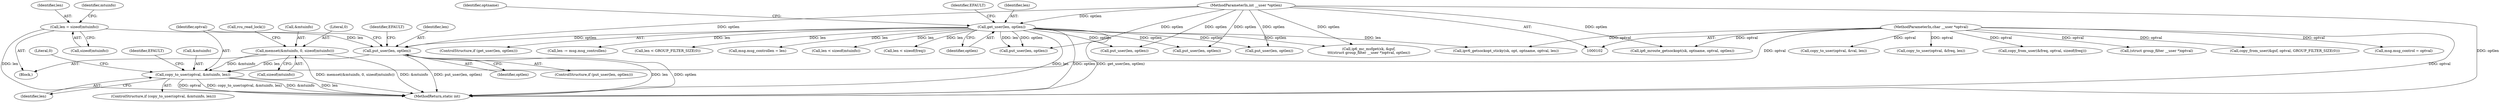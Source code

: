 digraph "0_linux_45f6fad84cc305103b28d73482b344d7f5b76f39_10@API" {
"1000750" [label="(Call,copy_to_user(optval, &mtuinfo, len))"];
"1000106" [label="(MethodParameterIn,char __user *optval)"];
"1000714" [label="(Call,memset(&mtuinfo, 0, sizeof(mtuinfo)))"];
"1000743" [label="(Call,put_user(len, optlen))"];
"1000710" [label="(Call,len = sizeof(mtuinfo))"];
"1000127" [label="(Call,get_user(len, optlen))"];
"1000107" [label="(MethodParameterIn,int __user *optlen)"];
"1000757" [label="(Identifier,EFAULT)"];
"1000754" [label="(Identifier,len)"];
"1000759" [label="(Literal,0)"];
"1000742" [label="(ControlStructure,if (put_user(len, optlen)))"];
"1000710" [label="(Call,len = sizeof(mtuinfo))"];
"1000106" [label="(MethodParameterIn,char __user *optval)"];
"1000126" [label="(ControlStructure,if (get_user(len, optlen)))"];
"1000751" [label="(Identifier,optval)"];
"1001029" [label="(Call,copy_to_user(optval, &val, len))"];
"1000178" [label="(Call,len < GROUP_FILTER_SIZE(0))"];
"1000718" [label="(Call,sizeof(mtuinfo))"];
"1000743" [label="(Call,put_user(len, optlen))"];
"1000749" [label="(ControlStructure,if (copy_to_user(optval, &mtuinfo, len)))"];
"1000748" [label="(Identifier,EFAULT)"];
"1000477" [label="(Call,put_user(len, optlen))"];
"1000471" [label="(Call,len -= msg.msg_controllen)"];
"1000937" [label="(Call,put_user(len, optlen))"];
"1000944" [label="(Call,copy_to_user(optval, &freq, len))"];
"1000890" [label="(Call,copy_from_user(&freq, optval, sizeof(freq)))"];
"1000214" [label="(Call,(struct group_filter __user *)optval)"];
"1000240" [label="(Call,msg.msg_controllen = len)"];
"1000235" [label="(Call,msg.msg_control = optval)"];
"1000750" [label="(Call,copy_to_user(optval, &mtuinfo, len))"];
"1000720" [label="(Call,rcu_read_lock())"];
"1000715" [label="(Call,&mtuinfo)"];
"1000712" [label="(Call,sizeof(mtuinfo))"];
"1000134" [label="(Identifier,optname)"];
"1000703" [label="(Call,len < sizeof(mtuinfo))"];
"1001039" [label="(MethodReturn,static int)"];
"1000596" [label="(Call,ipv6_getsockopt_sticky(sk, opt, optname, optval, len))"];
"1000107" [label="(MethodParameterIn,int __user *optlen)"];
"1000121" [label="(Call,ip6_mroute_getsockopt(sk, optname, optval, optlen))"];
"1000745" [label="(Identifier,optlen)"];
"1000882" [label="(Call,len < sizeof(freq))"];
"1000711" [label="(Identifier,len)"];
"1000611" [label="(Call,put_user(len, optlen))"];
"1000714" [label="(Call,memset(&mtuinfo, 0, sizeof(mtuinfo)))"];
"1000186" [label="(Call,copy_from_user(&gsf, optval, GROUP_FILTER_SIZE(0)))"];
"1001022" [label="(Call,put_user(len, optlen))"];
"1000699" [label="(Block,)"];
"1000716" [label="(Identifier,mtuinfo)"];
"1000129" [label="(Identifier,optlen)"];
"1000752" [label="(Call,&mtuinfo)"];
"1000127" [label="(Call,get_user(len, optlen))"];
"1000717" [label="(Literal,0)"];
"1000132" [label="(Identifier,EFAULT)"];
"1000128" [label="(Identifier,len)"];
"1000744" [label="(Identifier,len)"];
"1000210" [label="(Call,ip6_mc_msfget(sk, &gsf,\n\t\t\t(struct group_filter __user *)optval, optlen))"];
"1000750" -> "1000749"  [label="AST: "];
"1000750" -> "1000754"  [label="CFG: "];
"1000751" -> "1000750"  [label="AST: "];
"1000752" -> "1000750"  [label="AST: "];
"1000754" -> "1000750"  [label="AST: "];
"1000757" -> "1000750"  [label="CFG: "];
"1000759" -> "1000750"  [label="CFG: "];
"1000750" -> "1001039"  [label="DDG: len"];
"1000750" -> "1001039"  [label="DDG: optval"];
"1000750" -> "1001039"  [label="DDG: copy_to_user(optval, &mtuinfo, len)"];
"1000750" -> "1001039"  [label="DDG: &mtuinfo"];
"1000106" -> "1000750"  [label="DDG: optval"];
"1000714" -> "1000750"  [label="DDG: &mtuinfo"];
"1000743" -> "1000750"  [label="DDG: len"];
"1000106" -> "1000102"  [label="AST: "];
"1000106" -> "1001039"  [label="DDG: optval"];
"1000106" -> "1000121"  [label="DDG: optval"];
"1000106" -> "1000186"  [label="DDG: optval"];
"1000106" -> "1000214"  [label="DDG: optval"];
"1000106" -> "1000235"  [label="DDG: optval"];
"1000106" -> "1000596"  [label="DDG: optval"];
"1000106" -> "1000890"  [label="DDG: optval"];
"1000106" -> "1000944"  [label="DDG: optval"];
"1000106" -> "1001029"  [label="DDG: optval"];
"1000714" -> "1000699"  [label="AST: "];
"1000714" -> "1000718"  [label="CFG: "];
"1000715" -> "1000714"  [label="AST: "];
"1000717" -> "1000714"  [label="AST: "];
"1000718" -> "1000714"  [label="AST: "];
"1000720" -> "1000714"  [label="CFG: "];
"1000714" -> "1001039"  [label="DDG: memset(&mtuinfo, 0, sizeof(mtuinfo))"];
"1000714" -> "1001039"  [label="DDG: &mtuinfo"];
"1000743" -> "1000742"  [label="AST: "];
"1000743" -> "1000745"  [label="CFG: "];
"1000744" -> "1000743"  [label="AST: "];
"1000745" -> "1000743"  [label="AST: "];
"1000748" -> "1000743"  [label="CFG: "];
"1000751" -> "1000743"  [label="CFG: "];
"1000743" -> "1001039"  [label="DDG: len"];
"1000743" -> "1001039"  [label="DDG: optlen"];
"1000743" -> "1001039"  [label="DDG: put_user(len, optlen)"];
"1000710" -> "1000743"  [label="DDG: len"];
"1000127" -> "1000743"  [label="DDG: optlen"];
"1000107" -> "1000743"  [label="DDG: optlen"];
"1000710" -> "1000699"  [label="AST: "];
"1000710" -> "1000712"  [label="CFG: "];
"1000711" -> "1000710"  [label="AST: "];
"1000712" -> "1000710"  [label="AST: "];
"1000716" -> "1000710"  [label="CFG: "];
"1000710" -> "1001039"  [label="DDG: len"];
"1000127" -> "1000126"  [label="AST: "];
"1000127" -> "1000129"  [label="CFG: "];
"1000128" -> "1000127"  [label="AST: "];
"1000129" -> "1000127"  [label="AST: "];
"1000132" -> "1000127"  [label="CFG: "];
"1000134" -> "1000127"  [label="CFG: "];
"1000127" -> "1001039"  [label="DDG: optlen"];
"1000127" -> "1001039"  [label="DDG: get_user(len, optlen)"];
"1000127" -> "1001039"  [label="DDG: len"];
"1000107" -> "1000127"  [label="DDG: optlen"];
"1000127" -> "1000178"  [label="DDG: len"];
"1000127" -> "1000210"  [label="DDG: optlen"];
"1000127" -> "1000240"  [label="DDG: len"];
"1000127" -> "1000471"  [label="DDG: len"];
"1000127" -> "1000477"  [label="DDG: optlen"];
"1000127" -> "1000596"  [label="DDG: len"];
"1000127" -> "1000611"  [label="DDG: optlen"];
"1000127" -> "1000703"  [label="DDG: len"];
"1000127" -> "1000882"  [label="DDG: len"];
"1000127" -> "1000937"  [label="DDG: optlen"];
"1000127" -> "1001022"  [label="DDG: len"];
"1000127" -> "1001022"  [label="DDG: optlen"];
"1000107" -> "1000102"  [label="AST: "];
"1000107" -> "1001039"  [label="DDG: optlen"];
"1000107" -> "1000121"  [label="DDG: optlen"];
"1000107" -> "1000210"  [label="DDG: optlen"];
"1000107" -> "1000477"  [label="DDG: optlen"];
"1000107" -> "1000611"  [label="DDG: optlen"];
"1000107" -> "1000937"  [label="DDG: optlen"];
"1000107" -> "1001022"  [label="DDG: optlen"];
}
